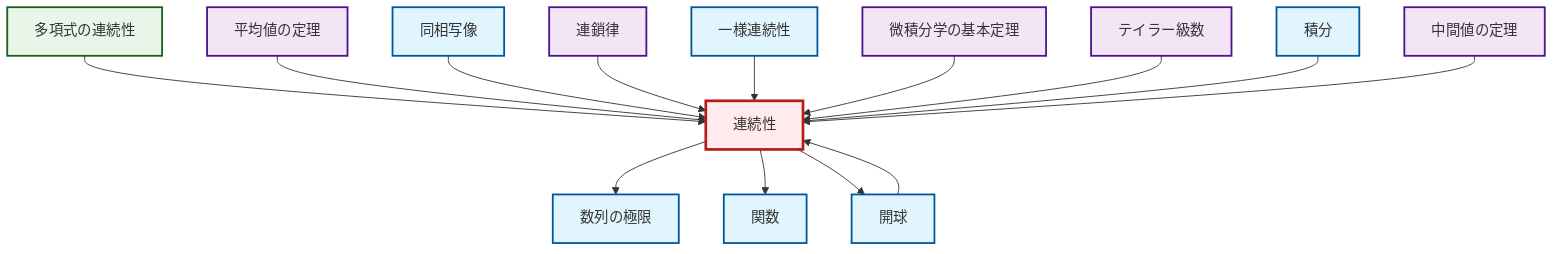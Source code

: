 graph TD
    classDef definition fill:#e1f5fe,stroke:#01579b,stroke-width:2px
    classDef theorem fill:#f3e5f5,stroke:#4a148c,stroke-width:2px
    classDef axiom fill:#fff3e0,stroke:#e65100,stroke-width:2px
    classDef example fill:#e8f5e9,stroke:#1b5e20,stroke-width:2px
    classDef current fill:#ffebee,stroke:#b71c1c,stroke-width:3px
    thm-taylor-series["テイラー級数"]:::theorem
    def-limit["数列の極限"]:::definition
    thm-chain-rule["連鎖律"]:::theorem
    def-function["関数"]:::definition
    thm-fundamental-calculus["微積分学の基本定理"]:::theorem
    thm-mean-value["平均値の定理"]:::theorem
    def-integral["積分"]:::definition
    thm-intermediate-value["中間値の定理"]:::theorem
    def-open-ball["開球"]:::definition
    ex-polynomial-continuity["多項式の連続性"]:::example
    def-uniform-continuity["一様連続性"]:::definition
    def-homeomorphism["同相写像"]:::definition
    def-continuity["連続性"]:::definition
    def-continuity --> def-limit
    def-continuity --> def-function
    ex-polynomial-continuity --> def-continuity
    thm-mean-value --> def-continuity
    def-homeomorphism --> def-continuity
    thm-chain-rule --> def-continuity
    def-uniform-continuity --> def-continuity
    def-open-ball --> def-continuity
    thm-fundamental-calculus --> def-continuity
    thm-taylor-series --> def-continuity
    def-integral --> def-continuity
    thm-intermediate-value --> def-continuity
    def-continuity --> def-open-ball
    class def-continuity current